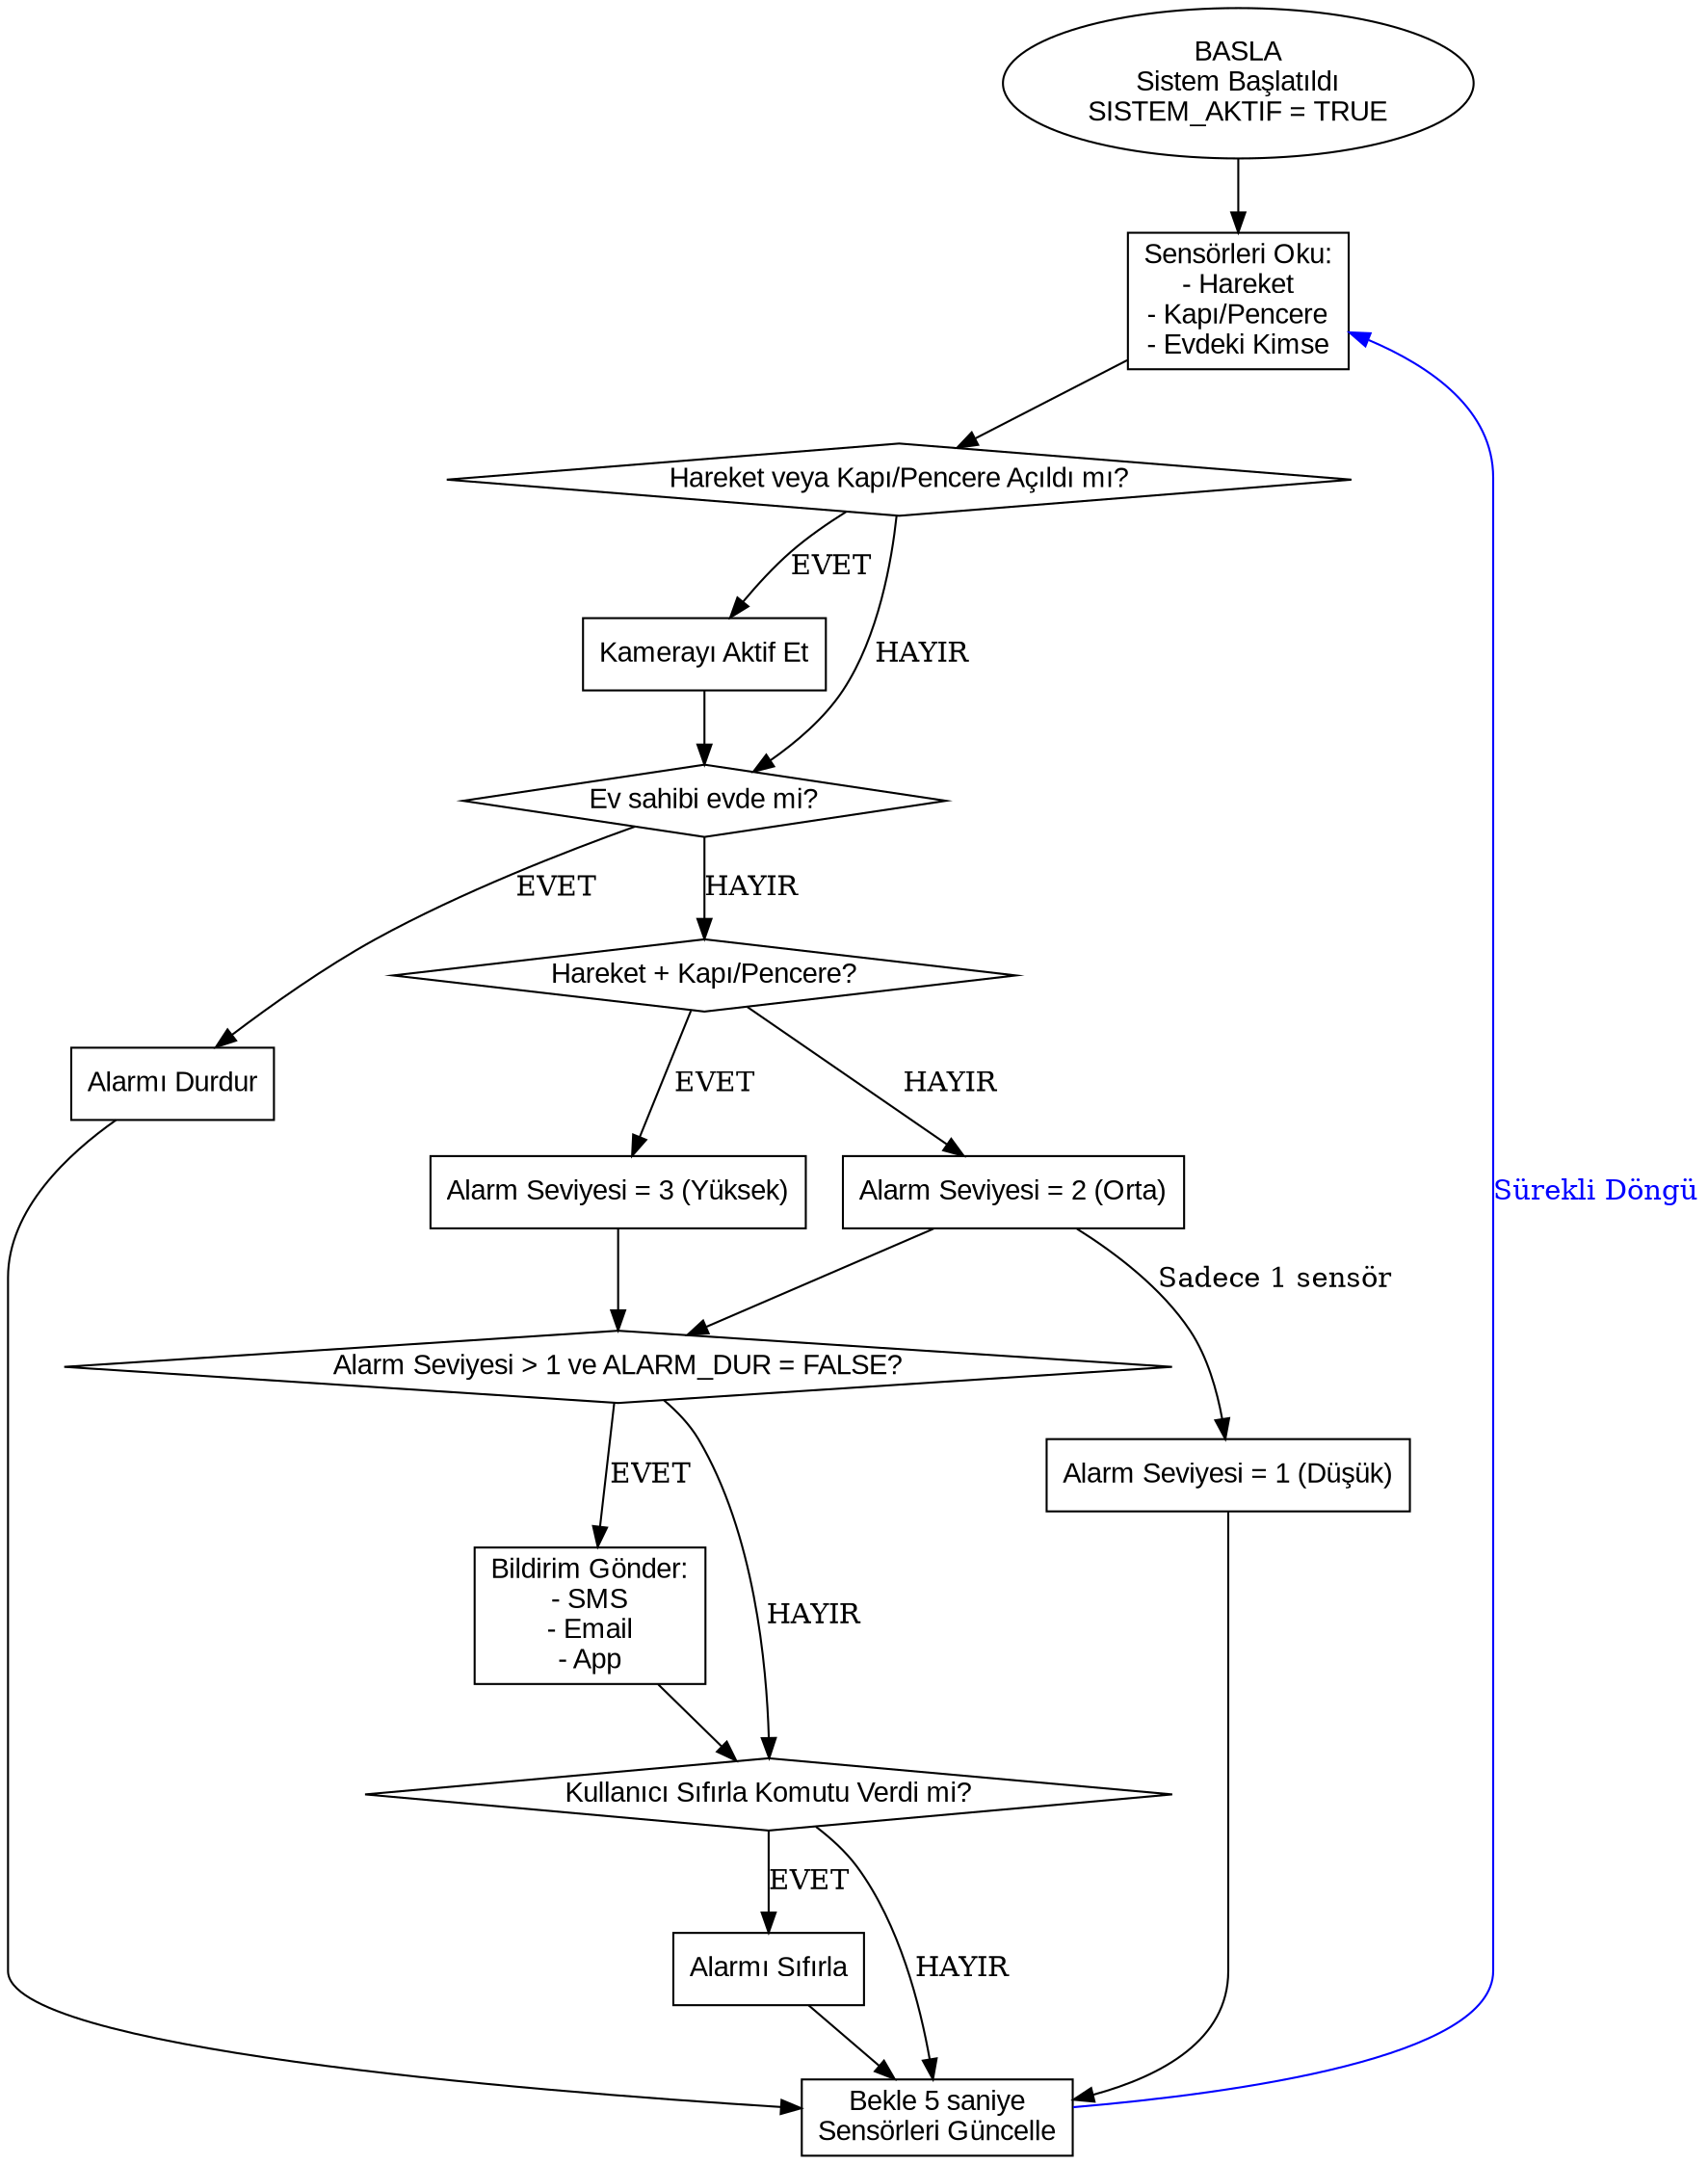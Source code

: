 digraph AkilliEvGuvenlik {
    rankdir=TB; // Yukarıdan aşağıya
    node [fontname="Arial"];

    // Başlat
    Basla [shape=oval, label="BASLA\nSistem Başlatıldı\nSISTEM_AKTIF = TRUE"];

    // Sensör Okuma
    SensorKontrol [shape=box, label="Sensörleri Oku:\n- Hareket\n- Kapı/Pencere\n- Evdeki Kimse"];

    // Kamera Aktivasyonu Kararı
    KameraDecision [shape=diamond, label="Hareket veya Kapı/Pencere Açıldı mı?"];
    KameraProcess [shape=box, label="Kamerayı Aktif Et"];

    // Yanlış Alarm Kararı
    YanlisAlarmDecision [shape=diamond, label="Ev sahibi evde mi?"];
    YanlisAlarmProcess [shape=box, label="Alarmı Durdur"];
    
    // Alarm Seviyesi Belirleme
    AlarmSeviyesiDecision [shape=diamond, label="Hareket + Kapı/Pencere?"];
    AlarmSeviyesiYuksek [shape=box, label="Alarm Seviyesi = 3 (Yüksek)"];
    AlarmSeviyesiOrta [shape=box, label="Alarm Seviyesi = 2 (Orta)"];
    AlarmSeviyesiDusuk [shape=box, label="Alarm Seviyesi = 1 (Düşük)"];

    // Bildirim Gönderme Kararı
    BildirimDecision [shape=diamond, label="Alarm Seviyesi > 1 ve ALARM_DUR = FALSE?"];
    BildirimProcess [shape=box, label="Bildirim Gönder:\n- SMS\n- Email\n- App"];

    // Alarm Sıfırlama Kararı
    AlarmSifirlaDecision [shape=diamond, label="Kullanıcı Sıfırla Komutu Verdi mi?"];
    AlarmSifirlaProcess [shape=box, label="Alarmı Sıfırla"];

    // Bekleme ve Sonsuz Döngü
    Bekle [shape=box, label="Bekle 5 saniye\nSensörleri Güncelle"];
   
    // Oklar ve bağlantılar
    Basla -> SensorKontrol;

    SensorKontrol -> KameraDecision;
    KameraDecision -> KameraProcess [label="EVET"];
    KameraDecision -> YanlisAlarmDecision [label="HAYIR"];
    KameraProcess -> YanlisAlarmDecision;

    YanlisAlarmDecision -> YanlisAlarmProcess [label="EVET"];
    YanlisAlarmDecision -> AlarmSeviyesiDecision [label="HAYIR"];
    YanlisAlarmProcess -> Bekle;

    AlarmSeviyesiDecision -> AlarmSeviyesiYuksek [label="EVET"];
    AlarmSeviyesiDecision -> AlarmSeviyesiOrta [label="HAYIR"];
    AlarmSeviyesiOrta -> AlarmSeviyesiDusuk [label="Sadece 1 sensör"];
    AlarmSeviyesiYuksek -> BildirimDecision;
    AlarmSeviyesiOrta -> BildirimDecision;
    AlarmSeviyesiDusuk -> Bekle;

    BildirimDecision -> BildirimProcess [label="EVET"];
    BildirimDecision -> AlarmSifirlaDecision [label="HAYIR"];
    BildirimProcess -> AlarmSifirlaDecision;

    AlarmSifirlaDecision -> AlarmSifirlaProcess [label="EVET"];
    AlarmSifirlaDecision -> Bekle [label="HAYIR"];
    AlarmSifirlaProcess -> Bekle;

    Bekle -> SensorKontrol [label="Sürekli Döngü" color=blue fontcolor=blue];
}

